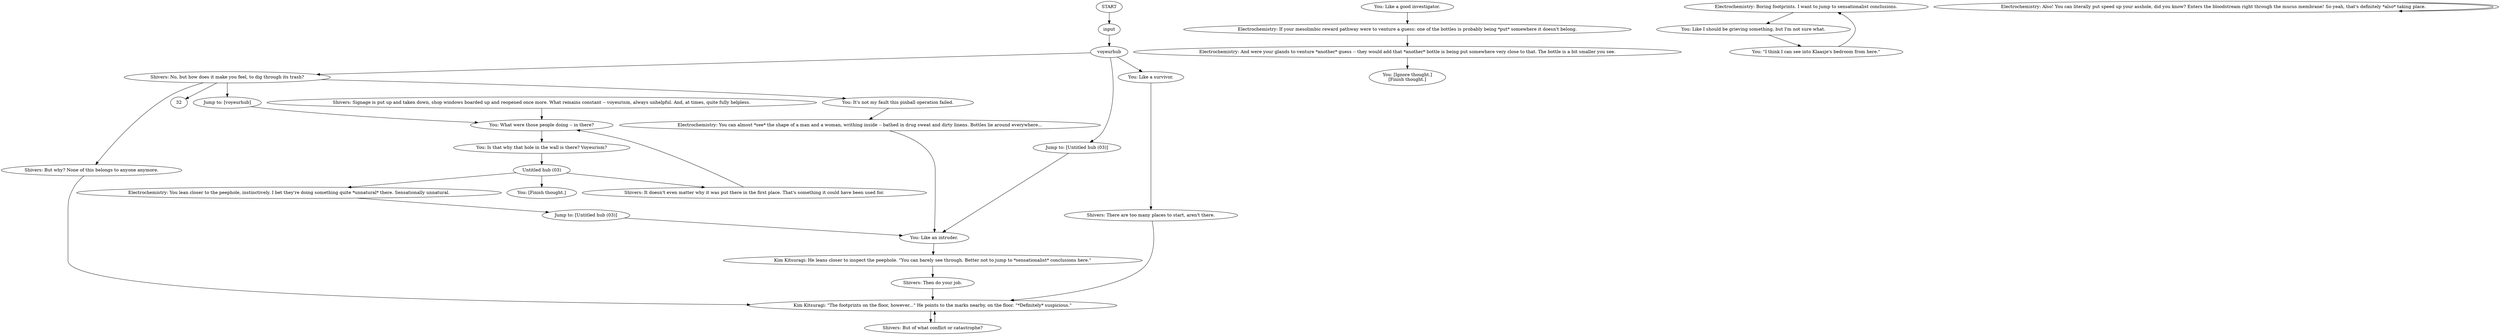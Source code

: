 # WHIRLING F3 ORB / peephole shivers
# 1. Doomed felt.
#2. This is not just a hole -- this is a peephole.
# ==================================================
digraph G {
	  0 [label="START"];
	  1 [label="input"];
	  2 [label="Electrochemistry: And were your glands to venture *another* guess -- they would add that *another* bottle is being put somewhere very close to that. The bottle is a bit smaller you see."];
	  3 [label="Shivers: Signage is put up and taken down, shop windows boarded up and reopened once more. What remains constant -- voyeurism, always unhelpful. And, at times, quite fully helpless."];
	  4 [label="You: Like a good investigator."];
	  5 [label="Shivers: But why? None of this belongs to anyone anymore."];
	  6 [label="Kim Kitsuragi: He leans closer to inspect the peephole. \"You can barely see through. Better not to jump to *sensationalist* conclusions here.\""];
	  7 [label="Electrochemistry: Boring footprints. I want to jump to sensationalist conclusions."];
	  8 [label="Shivers: But of what conflict or catastrophe?"];
	  9 [label="Shivers: There are too many places to start, aren't there."];
	  10 [label="You: \"I think I can see into Klaasje's bedroom from here.\""];
	  11 [label="Shivers: It doesn't even matter why it was put there in the first place. That's something it could have been used for."];
	  12 [label="Untitled hub (03)"];
	  13 [label="You: Like an intruder."];
	  14 [label="Jump to: [voyeurhub]"];
	  15 [label="Kim Kitsuragi: \"The footprints on the floor, however...\" He points to the marks nearby, on the floor. \"*Definitely* suspicious.\""];
	  16 [label="Shivers: Then do your job."];
	  17 [label="Electrochemistry: If your mesolimbic reward pathway were to venture a guess: one of the bottles is probably being *put* somewhere it doesn't belong."];
	  18 [label="Jump to: [Untitled hub (03)]"];
	  19 [label="You: Like I should be grieving something, but I'm not sure what."];
	  20 [label="You: It's not my fault this pinball operation failed."];
	  21 [label="Jump to: [Untitled hub (03)]"];
	  22 [label="Electrochemistry: Also! You can literally put speed up your asshole, did you know? Enters the bloodstream right through the mucus membrane! So yeah, that's definitely *also* taking place."];
	  23 [label="You: [Ignore thought.]\n[Finish thought.]"];
	  24 [label="Shivers: No, but how does it make you feel, to dig through its trash?"];
	  25 [label="Electrochemistry: You can almost *see* the shape of a man and a woman, writhing inside -- bathed in drug sweat and dirty linens. Bottles lie around everywhere..."];
	  26 [label="voyeurhub"];
	  27 [label="You: What were those people doing -- in there?"];
	  28 [label="You: [Finish thought.]"];
	  29 [label="Electrochemistry: You lean closer to the peephole, instinctively. I bet they're doing something quite *unnatural* there. Sensationally unnatural."];
	  30 [label="You: Is that why that hole in the wall is there? Voyeurism?"];
	  31 [label="You: Like a survivor."];
	  0 -> 1
	  1 -> 26
	  2 -> 23
	  3 -> 27
	  4 -> 17
	  5 -> 15
	  6 -> 16
	  7 -> 19
	  8 -> 15
	  9 -> 15
	  10 -> 7
	  11 -> 27
	  12 -> 11
	  12 -> 28
	  12 -> 29
	  13 -> 6
	  14 -> 27
	  15 -> 8
	  16 -> 15
	  17 -> 2
	  18 -> 13
	  19 -> 10
	  20 -> 25
	  21 -> 13
	  22 -> 22
	  24 -> 32
	  24 -> 20
	  24 -> 5
	  24 -> 14
	  25 -> 13
	  26 -> 24
	  26 -> 21
	  26 -> 31
	  27 -> 30
	  29 -> 18
	  30 -> 12
	  31 -> 9
}

